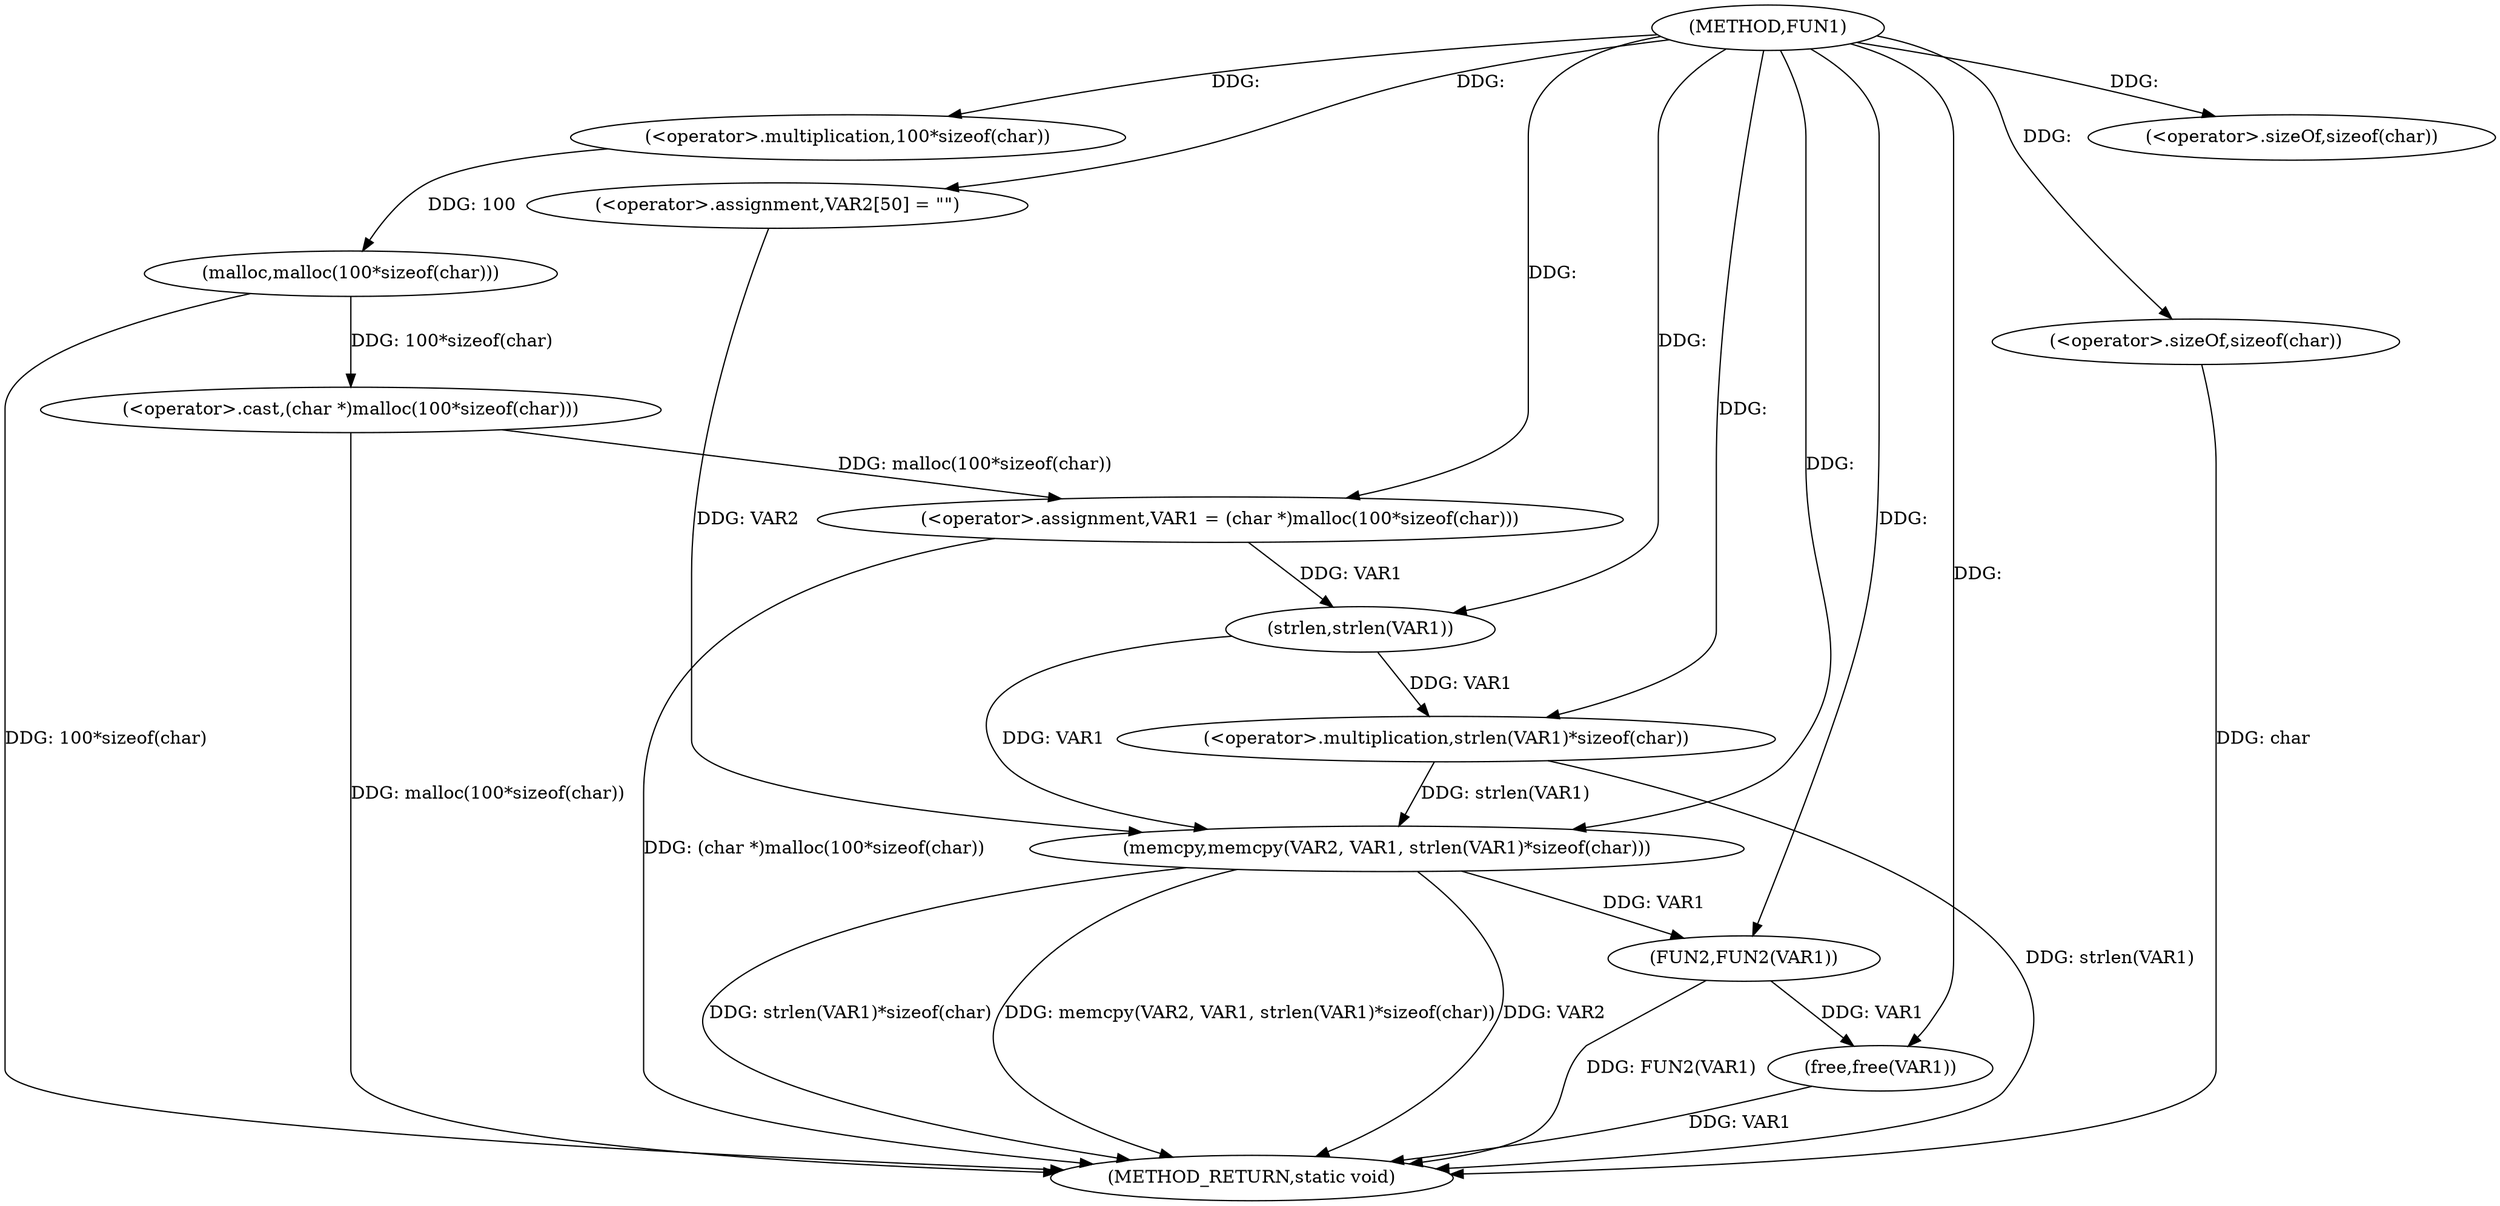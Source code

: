 digraph FUN1 {  
"1000100" [label = "(METHOD,FUN1)" ]
"1000129" [label = "(METHOD_RETURN,static void)" ]
"1000103" [label = "(<operator>.assignment,VAR1 = (char *)malloc(100*sizeof(char)))" ]
"1000105" [label = "(<operator>.cast,(char *)malloc(100*sizeof(char)))" ]
"1000107" [label = "(malloc,malloc(100*sizeof(char)))" ]
"1000108" [label = "(<operator>.multiplication,100*sizeof(char))" ]
"1000110" [label = "(<operator>.sizeOf,sizeof(char))" ]
"1000114" [label = "(<operator>.assignment,VAR2[50] = \"\")" ]
"1000117" [label = "(memcpy,memcpy(VAR2, VAR1, strlen(VAR1)*sizeof(char)))" ]
"1000120" [label = "(<operator>.multiplication,strlen(VAR1)*sizeof(char))" ]
"1000121" [label = "(strlen,strlen(VAR1))" ]
"1000123" [label = "(<operator>.sizeOf,sizeof(char))" ]
"1000125" [label = "(FUN2,FUN2(VAR1))" ]
"1000127" [label = "(free,free(VAR1))" ]
  "1000117" -> "1000129"  [ label = "DDG: memcpy(VAR2, VAR1, strlen(VAR1)*sizeof(char))"] 
  "1000125" -> "1000129"  [ label = "DDG: FUN2(VAR1)"] 
  "1000107" -> "1000129"  [ label = "DDG: 100*sizeof(char)"] 
  "1000105" -> "1000129"  [ label = "DDG: malloc(100*sizeof(char))"] 
  "1000103" -> "1000129"  [ label = "DDG: (char *)malloc(100*sizeof(char))"] 
  "1000120" -> "1000129"  [ label = "DDG: strlen(VAR1)"] 
  "1000117" -> "1000129"  [ label = "DDG: VAR2"] 
  "1000117" -> "1000129"  [ label = "DDG: strlen(VAR1)*sizeof(char)"] 
  "1000127" -> "1000129"  [ label = "DDG: VAR1"] 
  "1000123" -> "1000129"  [ label = "DDG: char"] 
  "1000105" -> "1000103"  [ label = "DDG: malloc(100*sizeof(char))"] 
  "1000100" -> "1000103"  [ label = "DDG: "] 
  "1000107" -> "1000105"  [ label = "DDG: 100*sizeof(char)"] 
  "1000108" -> "1000107"  [ label = "DDG: 100"] 
  "1000100" -> "1000108"  [ label = "DDG: "] 
  "1000100" -> "1000110"  [ label = "DDG: "] 
  "1000100" -> "1000114"  [ label = "DDG: "] 
  "1000114" -> "1000117"  [ label = "DDG: VAR2"] 
  "1000100" -> "1000117"  [ label = "DDG: "] 
  "1000121" -> "1000117"  [ label = "DDG: VAR1"] 
  "1000120" -> "1000117"  [ label = "DDG: strlen(VAR1)"] 
  "1000121" -> "1000120"  [ label = "DDG: VAR1"] 
  "1000103" -> "1000121"  [ label = "DDG: VAR1"] 
  "1000100" -> "1000121"  [ label = "DDG: "] 
  "1000100" -> "1000120"  [ label = "DDG: "] 
  "1000100" -> "1000123"  [ label = "DDG: "] 
  "1000117" -> "1000125"  [ label = "DDG: VAR1"] 
  "1000100" -> "1000125"  [ label = "DDG: "] 
  "1000125" -> "1000127"  [ label = "DDG: VAR1"] 
  "1000100" -> "1000127"  [ label = "DDG: "] 
}
